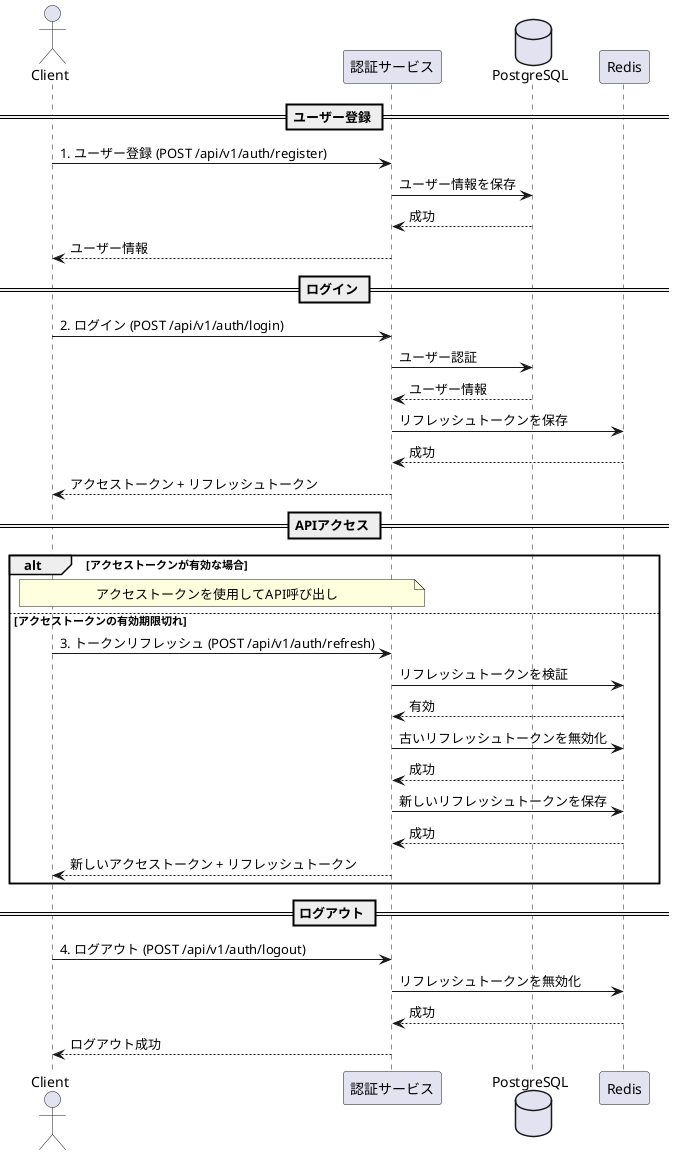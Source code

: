 @startuml 認証フロー全体のシーケンス図

actor Client
participant AuthService as "認証サービス"
database DB as "PostgreSQL"
participant Redis

== ユーザー登録 ==
Client -> AuthService: 1. ユーザー登録 (POST /api/v1/auth/register)
AuthService -> DB: ユーザー情報を保存
DB --> AuthService: 成功
AuthService --> Client: ユーザー情報

== ログイン ==
Client -> AuthService: 2. ログイン (POST /api/v1/auth/login)
AuthService -> DB: ユーザー認証
DB --> AuthService: ユーザー情報
AuthService -> Redis: リフレッシュトークンを保存
Redis --> AuthService: 成功
AuthService --> Client: アクセストークン + リフレッシュトークン

== APIアクセス ==
alt アクセストークンが有効な場合
    note over Client, AuthService
    アクセストークンを使用してAPI呼び出し
    end note
else アクセストークンの有効期限切れ  
    Client -> AuthService: 3. トークンリフレッシュ (POST /api/v1/auth/refresh)
    AuthService -> Redis: リフレッシュトークンを検証
    Redis --> AuthService: 有効
    AuthService -> Redis: 古いリフレッシュトークンを無効化
    Redis --> AuthService: 成功
    AuthService -> Redis: 新しいリフレッシュトークンを保存
    Redis --> AuthService: 成功
    AuthService --> Client: 新しいアクセストークン + リフレッシュトークン
end
== ログアウト ==
Client -> AuthService: 4. ログアウト (POST /api/v1/auth/logout)
AuthService -> Redis: リフレッシュトークンを無効化
Redis --> AuthService: 成功
AuthService --> Client: ログアウト成功

@enduml